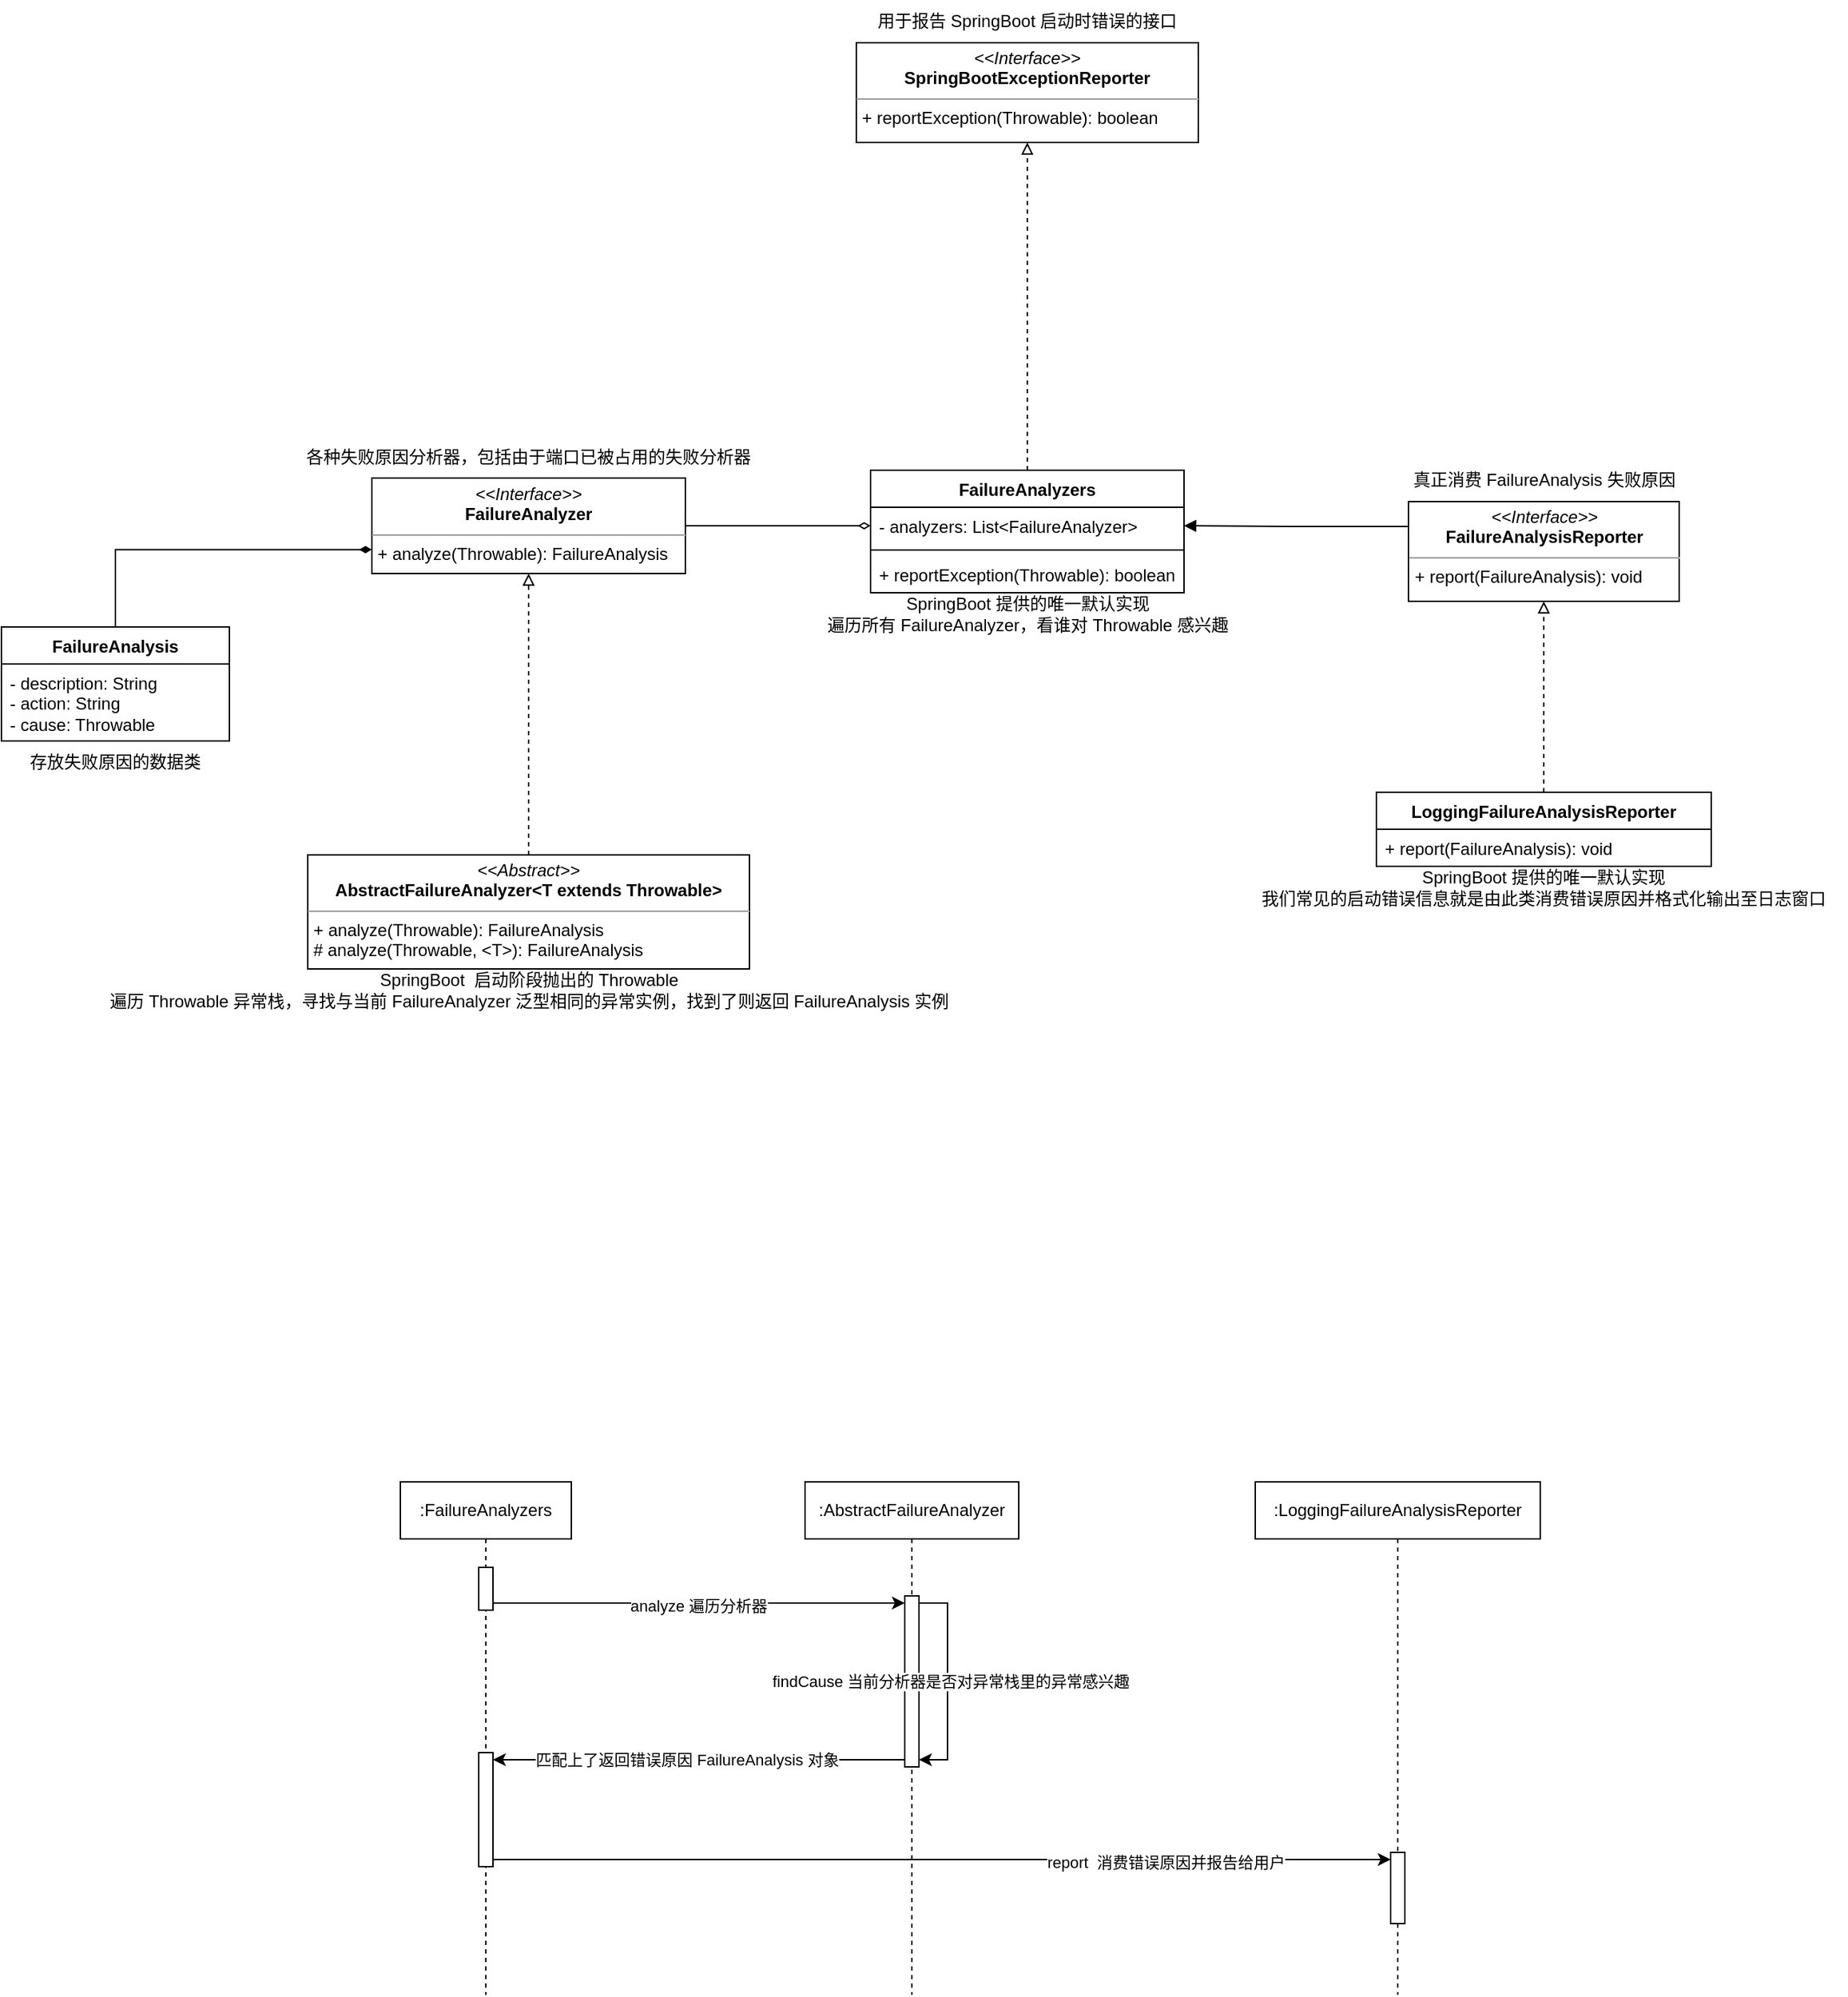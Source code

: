 <mxfile version="22.1.21" type="device">
  <diagram name="第 1 页" id="6TIrJjVQ-_pBsXt9Gca_">
    <mxGraphModel dx="3267" dy="1407" grid="1" gridSize="10" guides="1" tooltips="1" connect="1" arrows="1" fold="1" page="1" pageScale="1" pageWidth="827" pageHeight="1169" math="0" shadow="0">
      <root>
        <mxCell id="0" />
        <mxCell id="1" parent="0" />
        <mxCell id="h_D-NyxPbKNbZKJ697ty-2" value="用于报告 SpringBoot 启动时错误的接口" style="text;html=1;strokeColor=none;fillColor=none;align=center;verticalAlign=middle;whiteSpace=wrap;rounded=0;" vertex="1" parent="1">
          <mxGeometry x="-45" y="400" width="230" height="30" as="geometry" />
        </mxCell>
        <mxCell id="h_D-NyxPbKNbZKJ697ty-5" value="SpringBoot 提供的唯一默认实现&lt;br&gt;遍历所有 FailureAnalyzer，看谁对 Throwable 感兴趣" style="text;html=1;strokeColor=none;fillColor=none;align=center;verticalAlign=middle;whiteSpace=wrap;rounded=0;" vertex="1" parent="1">
          <mxGeometry x="-122.5" y="816" width="385" height="30" as="geometry" />
        </mxCell>
        <mxCell id="h_D-NyxPbKNbZKJ697ty-13" style="edgeStyle=orthogonalEdgeStyle;rounded=0;orthogonalLoop=1;jettySize=auto;html=1;exitX=0.5;exitY=0;exitDx=0;exitDy=0;endArrow=block;endFill=0;dashed=1;" edge="1" parent="1" source="h_D-NyxPbKNbZKJ697ty-7" target="h_D-NyxPbKNbZKJ697ty-12">
          <mxGeometry relative="1" as="geometry" />
        </mxCell>
        <mxCell id="h_D-NyxPbKNbZKJ697ty-7" value="FailureAnalyzers" style="swimlane;fontStyle=1;align=center;verticalAlign=top;childLayout=stackLayout;horizontal=1;startSize=26;horizontalStack=0;resizeParent=1;resizeParentMax=0;resizeLast=0;collapsible=1;marginBottom=0;whiteSpace=wrap;html=1;" vertex="1" parent="1">
          <mxGeometry x="-40" y="730" width="220" height="86" as="geometry" />
        </mxCell>
        <mxCell id="h_D-NyxPbKNbZKJ697ty-8" value="- analyzers: List&amp;lt;FailureAnalyzer&amp;gt;" style="text;strokeColor=none;fillColor=none;align=left;verticalAlign=top;spacingLeft=4;spacingRight=4;overflow=hidden;rotatable=0;points=[[0,0.5],[1,0.5]];portConstraint=eastwest;whiteSpace=wrap;html=1;" vertex="1" parent="h_D-NyxPbKNbZKJ697ty-7">
          <mxGeometry y="26" width="220" height="26" as="geometry" />
        </mxCell>
        <mxCell id="h_D-NyxPbKNbZKJ697ty-9" value="" style="line;strokeWidth=1;fillColor=none;align=left;verticalAlign=middle;spacingTop=-1;spacingLeft=3;spacingRight=3;rotatable=0;labelPosition=right;points=[];portConstraint=eastwest;strokeColor=inherit;" vertex="1" parent="h_D-NyxPbKNbZKJ697ty-7">
          <mxGeometry y="52" width="220" height="8" as="geometry" />
        </mxCell>
        <mxCell id="h_D-NyxPbKNbZKJ697ty-10" value="+ reportException(Throwable): boolean" style="text;strokeColor=none;fillColor=none;align=left;verticalAlign=top;spacingLeft=4;spacingRight=4;overflow=hidden;rotatable=0;points=[[0,0.5],[1,0.5]];portConstraint=eastwest;whiteSpace=wrap;html=1;" vertex="1" parent="h_D-NyxPbKNbZKJ697ty-7">
          <mxGeometry y="60" width="220" height="26" as="geometry" />
        </mxCell>
        <mxCell id="h_D-NyxPbKNbZKJ697ty-12" value="&lt;p style=&quot;margin:0px;margin-top:4px;text-align:center;&quot;&gt;&lt;i&gt;&amp;lt;&amp;lt;Interface&amp;gt;&amp;gt;&lt;/i&gt;&lt;br&gt;&lt;b&gt;SpringBootExceptionReporter&lt;/b&gt;&lt;br&gt;&lt;/p&gt;&lt;hr size=&quot;1&quot;&gt;&lt;p style=&quot;margin:0px;margin-left:4px;&quot;&gt;+ reportException(Throwable): boolean&lt;br&gt;&lt;/p&gt;" style="verticalAlign=top;align=left;overflow=fill;fontSize=12;fontFamily=Helvetica;html=1;whiteSpace=wrap;" vertex="1" parent="1">
          <mxGeometry x="-50" y="430" width="240" height="70" as="geometry" />
        </mxCell>
        <mxCell id="h_D-NyxPbKNbZKJ697ty-15" style="edgeStyle=orthogonalEdgeStyle;rounded=0;orthogonalLoop=1;jettySize=auto;html=1;exitX=1;exitY=0.5;exitDx=0;exitDy=0;entryX=0;entryY=0.5;entryDx=0;entryDy=0;endArrow=diamondThin;endFill=0;" edge="1" parent="1" source="h_D-NyxPbKNbZKJ697ty-14" target="h_D-NyxPbKNbZKJ697ty-8">
          <mxGeometry relative="1" as="geometry" />
        </mxCell>
        <mxCell id="h_D-NyxPbKNbZKJ697ty-14" value="&lt;p style=&quot;margin:0px;margin-top:4px;text-align:center;&quot;&gt;&lt;i&gt;&amp;lt;&amp;lt;Interface&amp;gt;&amp;gt;&lt;/i&gt;&lt;br&gt;&lt;b&gt;FailureAnalyzer&lt;/b&gt;&lt;/p&gt;&lt;hr size=&quot;1&quot;&gt;&lt;p style=&quot;margin:0px;margin-left:4px;&quot;&gt;+ analyze(Throwable): FailureAnalysis&lt;/p&gt;" style="verticalAlign=top;align=left;overflow=fill;fontSize=12;fontFamily=Helvetica;html=1;whiteSpace=wrap;" vertex="1" parent="1">
          <mxGeometry x="-390" y="735.5" width="220" height="67" as="geometry" />
        </mxCell>
        <mxCell id="h_D-NyxPbKNbZKJ697ty-26" style="edgeStyle=orthogonalEdgeStyle;rounded=0;orthogonalLoop=1;jettySize=auto;html=1;exitX=0.5;exitY=0;exitDx=0;exitDy=0;entryX=0;entryY=0.75;entryDx=0;entryDy=0;endArrow=diamondThin;endFill=1;" edge="1" parent="1" source="h_D-NyxPbKNbZKJ697ty-20" target="h_D-NyxPbKNbZKJ697ty-14">
          <mxGeometry relative="1" as="geometry" />
        </mxCell>
        <mxCell id="h_D-NyxPbKNbZKJ697ty-20" value="FailureAnalysis" style="swimlane;fontStyle=1;align=center;verticalAlign=top;childLayout=stackLayout;horizontal=1;startSize=26;horizontalStack=0;resizeParent=1;resizeParentMax=0;resizeLast=0;collapsible=1;marginBottom=0;whiteSpace=wrap;html=1;" vertex="1" parent="1">
          <mxGeometry x="-650" y="840" width="160" height="80" as="geometry">
            <mxRectangle x="-700" y="210" width="100" height="30" as="alternateBounds" />
          </mxGeometry>
        </mxCell>
        <mxCell id="h_D-NyxPbKNbZKJ697ty-21" value="- description: String&lt;br&gt;- action: String&lt;br&gt;- cause: Throwable" style="text;strokeColor=none;fillColor=none;align=left;verticalAlign=top;spacingLeft=4;spacingRight=4;overflow=hidden;rotatable=0;points=[[0,0.5],[1,0.5]];portConstraint=eastwest;whiteSpace=wrap;html=1;" vertex="1" parent="h_D-NyxPbKNbZKJ697ty-20">
          <mxGeometry y="26" width="160" height="54" as="geometry" />
        </mxCell>
        <mxCell id="h_D-NyxPbKNbZKJ697ty-25" value="存放失败原因的数据类" style="text;html=1;strokeColor=none;fillColor=none;align=center;verticalAlign=middle;whiteSpace=wrap;rounded=0;" vertex="1" parent="1">
          <mxGeometry x="-640" y="920" width="140" height="30" as="geometry" />
        </mxCell>
        <mxCell id="h_D-NyxPbKNbZKJ697ty-27" value="各种失败原因分析器，包括由于端口已被占用的失败分析器" style="text;html=1;strokeColor=none;fillColor=none;align=center;verticalAlign=middle;whiteSpace=wrap;rounded=0;" vertex="1" parent="1">
          <mxGeometry x="-440" y="705.5" width="320" height="30" as="geometry" />
        </mxCell>
        <mxCell id="h_D-NyxPbKNbZKJ697ty-29" style="edgeStyle=orthogonalEdgeStyle;rounded=0;orthogonalLoop=1;jettySize=auto;html=1;exitX=0.5;exitY=0;exitDx=0;exitDy=0;dashed=1;endArrow=block;endFill=0;" edge="1" parent="1" source="h_D-NyxPbKNbZKJ697ty-28" target="h_D-NyxPbKNbZKJ697ty-14">
          <mxGeometry relative="1" as="geometry" />
        </mxCell>
        <mxCell id="h_D-NyxPbKNbZKJ697ty-28" value="&lt;p style=&quot;margin:0px;margin-top:4px;text-align:center;&quot;&gt;&lt;i&gt;&amp;lt;&amp;lt;Abstract&amp;gt;&amp;gt;&lt;/i&gt;&lt;br&gt;&lt;b&gt;AbstractFailureAnalyzer&amp;lt;T extends Throwable&amp;gt;&lt;/b&gt;&lt;/p&gt;&lt;hr size=&quot;1&quot;&gt;&lt;p style=&quot;margin:0px;margin-left:4px;&quot;&gt;+ analyze(Throwable): FailureAnalysis&lt;br&gt;# analyze(Throwable, &amp;lt;T&amp;gt;): FailureAnalysis&lt;/p&gt;" style="verticalAlign=top;align=left;overflow=fill;fontSize=12;fontFamily=Helvetica;html=1;whiteSpace=wrap;" vertex="1" parent="1">
          <mxGeometry x="-435" y="1000" width="310" height="80" as="geometry" />
        </mxCell>
        <mxCell id="h_D-NyxPbKNbZKJ697ty-30" value="SpringBoot&amp;nbsp; 启动阶段抛出的 Throwable&lt;br&gt;遍历 Throwable 异常栈，寻找与当前 FailureAnalyzer 泛型相同的异常实例，找到了则返回 FailureAnalysis 实例" style="text;html=1;strokeColor=none;fillColor=none;align=center;verticalAlign=middle;whiteSpace=wrap;rounded=0;" vertex="1" parent="1">
          <mxGeometry x="-582.5" y="1080" width="605" height="30" as="geometry" />
        </mxCell>
        <mxCell id="h_D-NyxPbKNbZKJ697ty-43" style="edgeStyle=orthogonalEdgeStyle;rounded=0;orthogonalLoop=1;jettySize=auto;html=1;exitX=0;exitY=0.25;exitDx=0;exitDy=0;endArrow=block;endFill=1;" edge="1" parent="1" source="h_D-NyxPbKNbZKJ697ty-31" target="h_D-NyxPbKNbZKJ697ty-8">
          <mxGeometry relative="1" as="geometry" />
        </mxCell>
        <mxCell id="h_D-NyxPbKNbZKJ697ty-31" value="&lt;p style=&quot;margin:0px;margin-top:4px;text-align:center;&quot;&gt;&lt;i&gt;&amp;lt;&amp;lt;Interface&amp;gt;&amp;gt;&lt;/i&gt;&lt;br&gt;&lt;b&gt;FailureAnalysisReporter&lt;/b&gt;&lt;/p&gt;&lt;hr size=&quot;1&quot;&gt;&lt;p style=&quot;margin:0px;margin-left:4px;&quot;&gt;+ report(FailureAnalysis): void&lt;br&gt;&lt;/p&gt;" style="verticalAlign=top;align=left;overflow=fill;fontSize=12;fontFamily=Helvetica;html=1;whiteSpace=wrap;" vertex="1" parent="1">
          <mxGeometry x="337.5" y="752" width="190" height="70" as="geometry" />
        </mxCell>
        <mxCell id="h_D-NyxPbKNbZKJ697ty-32" value="真正消费 FailureAnalysis 失败原因" style="text;html=1;strokeColor=none;fillColor=none;align=center;verticalAlign=middle;whiteSpace=wrap;rounded=0;" vertex="1" parent="1">
          <mxGeometry x="322.5" y="722" width="220" height="30" as="geometry" />
        </mxCell>
        <mxCell id="h_D-NyxPbKNbZKJ697ty-38" style="edgeStyle=orthogonalEdgeStyle;rounded=0;orthogonalLoop=1;jettySize=auto;html=1;exitX=0.5;exitY=0;exitDx=0;exitDy=0;dashed=1;endArrow=block;endFill=0;" edge="1" parent="1" source="h_D-NyxPbKNbZKJ697ty-34" target="h_D-NyxPbKNbZKJ697ty-31">
          <mxGeometry relative="1" as="geometry" />
        </mxCell>
        <mxCell id="h_D-NyxPbKNbZKJ697ty-34" value="LoggingFailureAnalysisReporter" style="swimlane;fontStyle=1;align=center;verticalAlign=top;childLayout=stackLayout;horizontal=1;startSize=26;horizontalStack=0;resizeParent=1;resizeParentMax=0;resizeLast=0;collapsible=1;marginBottom=0;whiteSpace=wrap;html=1;" vertex="1" parent="1">
          <mxGeometry x="315" y="956" width="235" height="52" as="geometry" />
        </mxCell>
        <mxCell id="h_D-NyxPbKNbZKJ697ty-37" value="+ report(FailureAnalysis): void" style="text;strokeColor=none;fillColor=none;align=left;verticalAlign=top;spacingLeft=4;spacingRight=4;overflow=hidden;rotatable=0;points=[[0,0.5],[1,0.5]];portConstraint=eastwest;whiteSpace=wrap;html=1;" vertex="1" parent="h_D-NyxPbKNbZKJ697ty-34">
          <mxGeometry y="26" width="235" height="26" as="geometry" />
        </mxCell>
        <mxCell id="h_D-NyxPbKNbZKJ697ty-39" value="SpringBoot 提供的唯一默认实现&lt;br&gt;我们常见的启动错误信息就是由此类消费错误原因并格式化输出至日志窗口" style="text;html=1;strokeColor=none;fillColor=none;align=center;verticalAlign=middle;whiteSpace=wrap;rounded=0;" vertex="1" parent="1">
          <mxGeometry x="220" y="1008" width="425" height="30" as="geometry" />
        </mxCell>
        <mxCell id="h_D-NyxPbKNbZKJ697ty-44" value=":FailureAnalyzers" style="shape=umlLifeline;perimeter=lifelinePerimeter;whiteSpace=wrap;html=1;container=1;dropTarget=0;collapsible=0;recursiveResize=0;outlineConnect=0;portConstraint=eastwest;newEdgeStyle={&quot;curved&quot;:0,&quot;rounded&quot;:0};" vertex="1" parent="1">
          <mxGeometry x="-370" y="1440" width="120" height="360" as="geometry" />
        </mxCell>
        <mxCell id="h_D-NyxPbKNbZKJ697ty-48" value="" style="html=1;points=[[0,0,0,0,5],[0,1,0,0,-5],[1,0,0,0,5],[1,1,0,0,-5]];perimeter=orthogonalPerimeter;outlineConnect=0;targetShapes=umlLifeline;portConstraint=eastwest;newEdgeStyle={&quot;curved&quot;:0,&quot;rounded&quot;:0};" vertex="1" parent="h_D-NyxPbKNbZKJ697ty-44">
          <mxGeometry x="55" y="60" width="10" height="30" as="geometry" />
        </mxCell>
        <mxCell id="h_D-NyxPbKNbZKJ697ty-59" value="" style="html=1;points=[[0,0,0,0,5],[0,1,0,0,-5],[1,0,0,0,5],[1,1,0,0,-5]];perimeter=orthogonalPerimeter;outlineConnect=0;targetShapes=umlLifeline;portConstraint=eastwest;newEdgeStyle={&quot;curved&quot;:0,&quot;rounded&quot;:0};" vertex="1" parent="h_D-NyxPbKNbZKJ697ty-44">
          <mxGeometry x="55" y="190" width="10" height="80" as="geometry" />
        </mxCell>
        <mxCell id="h_D-NyxPbKNbZKJ697ty-45" value=":AbstractFailureAnalyzer" style="shape=umlLifeline;perimeter=lifelinePerimeter;whiteSpace=wrap;html=1;container=1;dropTarget=0;collapsible=0;recursiveResize=0;outlineConnect=0;portConstraint=eastwest;newEdgeStyle={&quot;curved&quot;:0,&quot;rounded&quot;:0};" vertex="1" parent="1">
          <mxGeometry x="-86" y="1440" width="150" height="360" as="geometry" />
        </mxCell>
        <mxCell id="h_D-NyxPbKNbZKJ697ty-53" value="" style="html=1;points=[[0,0,0,0,5],[0,1,0,0,-5],[1,0,0,0,5],[1,1,0,0,-5]];perimeter=orthogonalPerimeter;outlineConnect=0;targetShapes=umlLifeline;portConstraint=eastwest;newEdgeStyle={&quot;curved&quot;:0,&quot;rounded&quot;:0};" vertex="1" parent="h_D-NyxPbKNbZKJ697ty-45">
          <mxGeometry x="70" y="80" width="10" height="120" as="geometry" />
        </mxCell>
        <mxCell id="h_D-NyxPbKNbZKJ697ty-57" style="edgeStyle=orthogonalEdgeStyle;rounded=0;orthogonalLoop=1;jettySize=auto;html=1;curved=0;exitX=1;exitY=0;exitDx=0;exitDy=5;exitPerimeter=0;entryX=1;entryY=1;entryDx=0;entryDy=-5;entryPerimeter=0;" edge="1" parent="h_D-NyxPbKNbZKJ697ty-45" source="h_D-NyxPbKNbZKJ697ty-53" target="h_D-NyxPbKNbZKJ697ty-53">
          <mxGeometry relative="1" as="geometry" />
        </mxCell>
        <mxCell id="h_D-NyxPbKNbZKJ697ty-58" value="findCause 当前分析器是否对异常栈里的异常感兴趣" style="edgeLabel;html=1;align=center;verticalAlign=middle;resizable=0;points=[];" vertex="1" connectable="0" parent="h_D-NyxPbKNbZKJ697ty-57">
          <mxGeometry y="2" relative="1" as="geometry">
            <mxPoint as="offset" />
          </mxGeometry>
        </mxCell>
        <mxCell id="h_D-NyxPbKNbZKJ697ty-46" value=":LoggingFailureAnalysisReporter" style="shape=umlLifeline;perimeter=lifelinePerimeter;whiteSpace=wrap;html=1;container=1;dropTarget=0;collapsible=0;recursiveResize=0;outlineConnect=0;portConstraint=eastwest;newEdgeStyle={&quot;curved&quot;:0,&quot;rounded&quot;:0};" vertex="1" parent="1">
          <mxGeometry x="230" y="1440" width="200" height="360" as="geometry" />
        </mxCell>
        <mxCell id="h_D-NyxPbKNbZKJ697ty-62" value="" style="html=1;points=[[0,0,0,0,5],[0,1,0,0,-5],[1,0,0,0,5],[1,1,0,0,-5]];perimeter=orthogonalPerimeter;outlineConnect=0;targetShapes=umlLifeline;portConstraint=eastwest;newEdgeStyle={&quot;curved&quot;:0,&quot;rounded&quot;:0};" vertex="1" parent="h_D-NyxPbKNbZKJ697ty-46">
          <mxGeometry x="95" y="260" width="10" height="50" as="geometry" />
        </mxCell>
        <mxCell id="h_D-NyxPbKNbZKJ697ty-54" style="edgeStyle=orthogonalEdgeStyle;rounded=0;orthogonalLoop=1;jettySize=auto;html=1;curved=0;exitX=1;exitY=1;exitDx=0;exitDy=-5;exitPerimeter=0;entryX=0;entryY=0;entryDx=0;entryDy=5;entryPerimeter=0;" edge="1" parent="1" source="h_D-NyxPbKNbZKJ697ty-48" target="h_D-NyxPbKNbZKJ697ty-53">
          <mxGeometry relative="1" as="geometry" />
        </mxCell>
        <mxCell id="h_D-NyxPbKNbZKJ697ty-56" value="analyze 遍历分析器" style="edgeLabel;html=1;align=center;verticalAlign=middle;resizable=0;points=[];" vertex="1" connectable="0" parent="h_D-NyxPbKNbZKJ697ty-54">
          <mxGeometry x="-0.005" y="-2" relative="1" as="geometry">
            <mxPoint as="offset" />
          </mxGeometry>
        </mxCell>
        <mxCell id="h_D-NyxPbKNbZKJ697ty-60" style="edgeStyle=orthogonalEdgeStyle;rounded=0;orthogonalLoop=1;jettySize=auto;html=1;curved=0;exitX=0;exitY=1;exitDx=0;exitDy=-5;exitPerimeter=0;entryX=1;entryY=0;entryDx=0;entryDy=5;entryPerimeter=0;" edge="1" parent="1" source="h_D-NyxPbKNbZKJ697ty-53" target="h_D-NyxPbKNbZKJ697ty-59">
          <mxGeometry relative="1" as="geometry" />
        </mxCell>
        <mxCell id="h_D-NyxPbKNbZKJ697ty-61" value="匹配上了返回错误原因 FailureAnalysis 对象" style="edgeLabel;html=1;align=center;verticalAlign=middle;resizable=0;points=[];" vertex="1" connectable="0" parent="h_D-NyxPbKNbZKJ697ty-60">
          <mxGeometry x="0.063" relative="1" as="geometry">
            <mxPoint as="offset" />
          </mxGeometry>
        </mxCell>
        <mxCell id="h_D-NyxPbKNbZKJ697ty-63" style="edgeStyle=orthogonalEdgeStyle;rounded=0;orthogonalLoop=1;jettySize=auto;html=1;curved=0;exitX=1;exitY=1;exitDx=0;exitDy=-5;exitPerimeter=0;entryX=0;entryY=0;entryDx=0;entryDy=5;entryPerimeter=0;" edge="1" parent="1" source="h_D-NyxPbKNbZKJ697ty-59" target="h_D-NyxPbKNbZKJ697ty-62">
          <mxGeometry relative="1" as="geometry" />
        </mxCell>
        <mxCell id="h_D-NyxPbKNbZKJ697ty-64" value="report&amp;nbsp; 消费错误原因并报告给用户" style="edgeLabel;html=1;align=center;verticalAlign=middle;resizable=0;points=[];" vertex="1" connectable="0" parent="h_D-NyxPbKNbZKJ697ty-63">
          <mxGeometry x="0.498" y="-2" relative="1" as="geometry">
            <mxPoint as="offset" />
          </mxGeometry>
        </mxCell>
      </root>
    </mxGraphModel>
  </diagram>
</mxfile>
